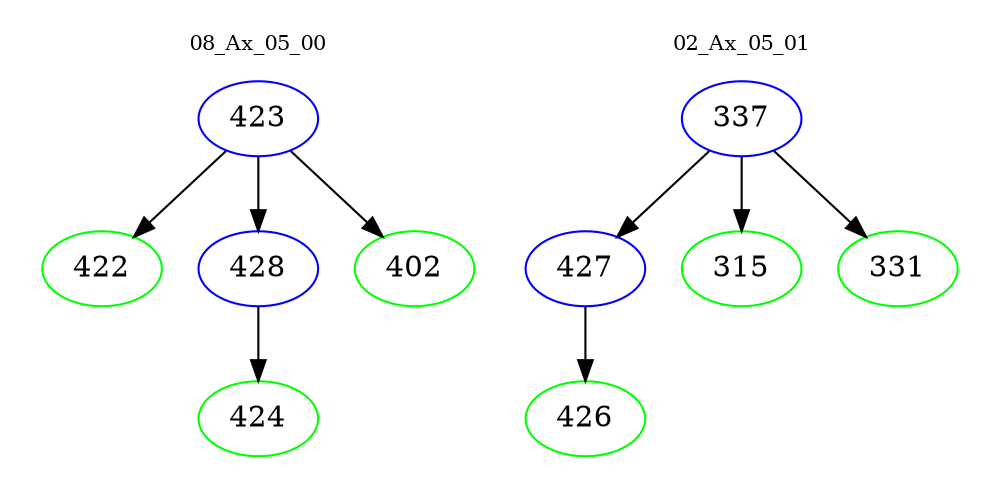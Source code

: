 digraph{
subgraph cluster_0 {
color = white
label = "08_Ax_05_00";
fontsize=10;
T0_423 [label="423", color="blue"]
T0_423 -> T0_422 [color="black"]
T0_422 [label="422", color="green"]
T0_423 -> T0_428 [color="black"]
T0_428 [label="428", color="blue"]
T0_428 -> T0_424 [color="black"]
T0_424 [label="424", color="green"]
T0_423 -> T0_402 [color="black"]
T0_402 [label="402", color="green"]
}
subgraph cluster_1 {
color = white
label = "02_Ax_05_01";
fontsize=10;
T1_337 [label="337", color="blue"]
T1_337 -> T1_427 [color="black"]
T1_427 [label="427", color="blue"]
T1_427 -> T1_426 [color="black"]
T1_426 [label="426", color="green"]
T1_337 -> T1_315 [color="black"]
T1_315 [label="315", color="green"]
T1_337 -> T1_331 [color="black"]
T1_331 [label="331", color="green"]
}
}
